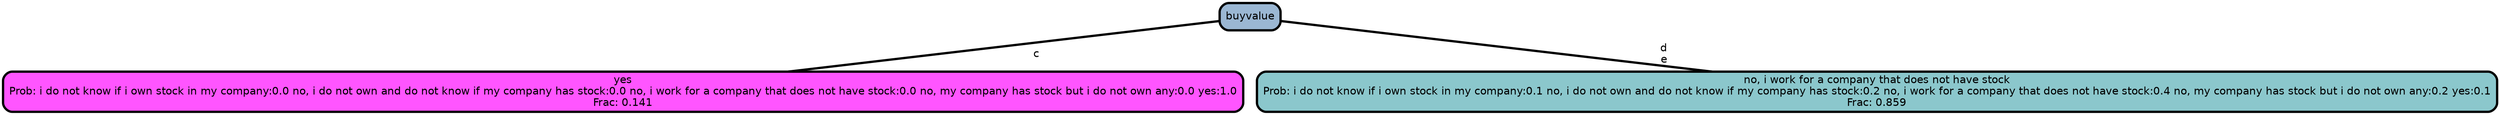 graph Tree {
node [shape=box, style="filled, rounded",color="black",penwidth="3",fontcolor="black",                 fontname=helvetica] ;
graph [ranksep="0 equally", splines=straight,                 bgcolor=transparent, dpi=200] ;
edge [fontname=helvetica, color=black] ;
0 [label="yes
Prob: i do not know if i own stock in my company:0.0 no, i do not own and do not know if my company has stock:0.0 no, i work for a company that does not have stock:0.0 no, my company has stock but i do not own any:0.0 yes:1.0
Frac: 0.141", fillcolor="#ff55ff"] ;
1 [label="buyvalue", fillcolor="#9bb7d3"] ;
2 [label="no, i work for a company that does not have stock
Prob: i do not know if i own stock in my company:0.1 no, i do not own and do not know if my company has stock:0.2 no, i work for a company that does not have stock:0.4 no, my company has stock but i do not own any:0.2 yes:0.1
Frac: 0.859", fillcolor="#8bc7cc"] ;
1 -- 0 [label=" c",penwidth=3] ;
1 -- 2 [label=" d\n e",penwidth=3] ;
{rank = same;}}